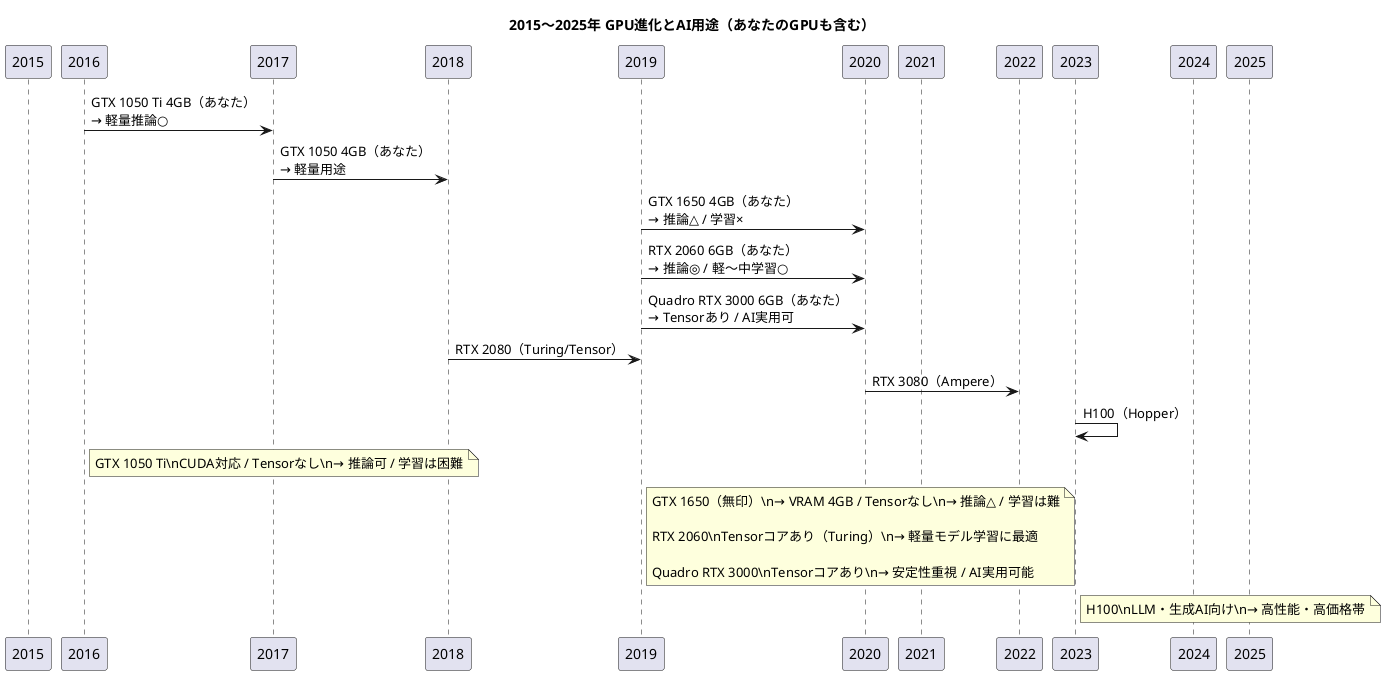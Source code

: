 @startuml
title 2015〜2025年 GPU進化とAI用途（あなたのGPUも含む）

participant "2015" as Y2015
participant "2016" as Y2016
participant "2017" as Y2017
participant "2018" as Y2018
participant "2019" as Y2019
participant "2020" as Y2020
participant "2021" as Y2021
participant "2022" as Y2022
participant "2023" as Y2023
participant "2024" as Y2024
participant "2025" as Y2025

' ---- GPU登場 ----
Y2016 -> Y2017 : GTX 1050 Ti 4GB（あなた）\n→ 軽量推論○
Y2017 -> Y2018 : GTX 1050 4GB（あなた）\n→ 軽量用途
Y2019 -> Y2020 : GTX 1650 4GB（あなた）\n→ 推論△ / 学習×
Y2019 -> Y2020 : RTX 2060 6GB（あなた）\n→ 推論◎ / 軽〜中学習○
Y2019 -> Y2020 : Quadro RTX 3000 6GB（あなた）\n→ Tensorあり / AI実用可

Y2018 -> Y2019 : RTX 2080（Turing/Tensor）
Y2020 -> Y2022 : RTX 3080（Ampere）
Y2023 -> Y2023 : H100（Hopper）

' ---- 備考 ----
note right of Y2016
GTX 1050 Ti\nCUDA対応 / Tensorなし\n→ 推論可 / 学習は困難
end note

note right of Y2019
GTX 1650（無印）\n→ VRAM 4GB / Tensorなし\n→ 推論△ / 学習は難

RTX 2060\nTensorコアあり（Turing）\n→ 軽量モデル学習に最適

Quadro RTX 3000\nTensorコアあり\n→ 安定性重視 / AI実用可能
end note

note right of Y2023
H100\nLLM・生成AI向け\n→ 高性能・高価格帯
end note

@enduml